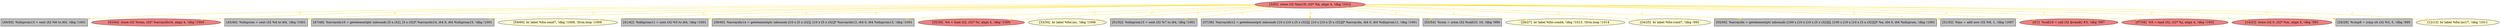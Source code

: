 
digraph G {


node532 [fillcolor=grey,label="[49/50]  %idxprom13 = sext i32 %6 to i64, !dbg !1001",shape=rectangle,style=filled ]
node531 [fillcolor=lightcoral,label="[43/44]  store i32 %rem, i32* %arrayidx16, align 4, !dbg !1005",shape=ellipse,style=filled ]
node530 [fillcolor=grey,label="[45/46]  %idxprom = sext i32 %4 to i64, !dbg !1001",shape=rectangle,style=filled ]
node529 [fillcolor=grey,label="[47/48]  %arrayidx16 = getelementptr inbounds [5 x i32], [5 x i32]* %arrayidx14, i64 0, i64 %idxprom15, !dbg !1001",shape=rectangle,style=filled ]
node528 [fillcolor=lemonchiffon,label="[59/60]  br label %for.cond7, !dbg !1008, !llvm.loop !1009",shape=ellipse,style=filled ]
node516 [fillcolor=grey,label="[41/42]  %idxprom11 = sext i32 %5 to i64, !dbg !1001",shape=rectangle,style=filled ]
node515 [fillcolor=grey,label="[39/40]  %arrayidx14 = getelementptr inbounds [10 x [5 x i32]], [10 x [5 x i32]]* %arrayidx12, i64 0, i64 %idxprom13, !dbg !1001",shape=rectangle,style=filled ]
node513 [fillcolor=lightcoral,label="[35/36]  %4 = load i32, i32* %i, align 4, !dbg !1000",shape=ellipse,style=filled ]
node512 [fillcolor=lemonchiffon,label="[33/34]  br label %for.inc, !dbg !1006",shape=ellipse,style=filled ]
node518 [fillcolor=grey,label="[51/52]  %idxprom15 = sext i32 %7 to i64, !dbg !1001",shape=rectangle,style=filled ]
node514 [fillcolor=grey,label="[37/38]  %arrayidx12 = getelementptr inbounds [10 x [10 x [5 x i32]]], [10 x [10 x [5 x i32]]]* %arrayidx, i64 0, i64 %idxprom11, !dbg !1001",shape=rectangle,style=filled ]
node519 [fillcolor=grey,label="[53/54]  %rem = srem i32 %call10, 10, !dbg !999",shape=rectangle,style=filled ]
node521 [fillcolor=lemonchiffon,label="[26/27]  br label %for.cond4, !dbg !1013, !llvm.loop !1014",shape=ellipse,style=filled ]
node533 [fillcolor=lemonchiffon,label="[24/25]  br label %for.cond7, !dbg !992",shape=ellipse,style=filled ]
node524 [fillcolor=grey,label="[55/56]  %arrayidx = getelementptr inbounds [100 x [10 x [10 x [5 x i32]]]], [100 x [10 x [10 x [5 x i32]]]]* %a, i64 0, i64 %idxprom, !dbg !1001",shape=rectangle,style=filled ]
node525 [fillcolor=grey,label="[31/32]  %inc = add nsw i32 %8, 1, !dbg !1007",shape=rectangle,style=filled ]
node522 [fillcolor=lightcoral,label="[0/1]  %call10 = call i32 @rand() #3, !dbg !997",shape=ellipse,style=filled ]
node526 [fillcolor=lightcoral,label="[57/58]  %5 = load i32, i32* %j, align 4, !dbg !1002",shape=ellipse,style=filled ]
node517 [fillcolor=lightcoral,label="[14/23]  store i32 0, i32* %m, align 4, !dbg !991",shape=ellipse,style=filled ]
node520 [fillcolor=grey,label="[28/29]  %cmp8 = icmp slt i32 %3, 5, !dbg !995",shape=rectangle,style=filled ]
node523 [fillcolor=lemonchiffon,label="[12/13]  br label %for.inc17, !dbg !1011",shape=ellipse,style=filled ]
node527 [fillcolor=lightcoral,label="[2/65]  store i32 %inc18, i32* %k, align 4, !dbg !1012",shape=ellipse,style=filled ]

node527->node530 [style=solid,color=gold,label="C",penwidth=1.0,fontcolor=gold ]
node527->node524 [style=solid,color=gold,label="C",penwidth=1.0,fontcolor=gold ]
node527->node519 [style=solid,color=gold,label="C",penwidth=1.0,fontcolor=gold ]
node527->node517 [style=solid,color=gold,label="C",penwidth=1.0,fontcolor=gold ]
node527->node523 [style=solid,color=gold,label="C",penwidth=1.0,fontcolor=gold ]
node527->node533 [style=solid,color=gold,label="C",penwidth=1.0,fontcolor=gold ]
node527->node532 [style=solid,color=gold,label="C",penwidth=1.0,fontcolor=gold ]
node527->node514 [style=solid,color=gold,label="C",penwidth=1.0,fontcolor=gold ]
node527->node513 [style=solid,color=gold,label="C",penwidth=1.0,fontcolor=gold ]
node527->node529 [style=solid,color=gold,label="C",penwidth=1.0,fontcolor=gold ]
node527->node525 [style=solid,color=gold,label="C",penwidth=1.0,fontcolor=gold ]
node527->node516 [style=solid,color=gold,label="C",penwidth=1.0,fontcolor=gold ]
node527->node515 [style=solid,color=gold,label="C",penwidth=1.0,fontcolor=gold ]
node527->node522 [style=solid,color=gold,label="C",penwidth=1.0,fontcolor=gold ]
node527->node528 [style=solid,color=gold,label="C",penwidth=1.0,fontcolor=gold ]
node527->node531 [style=solid,color=gold,label="C",penwidth=1.0,fontcolor=gold ]
node527->node518 [style=solid,color=gold,label="C",penwidth=1.0,fontcolor=gold ]
node527->node521 [style=solid,color=gold,label="C",penwidth=1.0,fontcolor=gold ]
node527->node512 [style=solid,color=gold,label="C",penwidth=1.0,fontcolor=gold ]
node527->node520 [style=solid,color=gold,label="C",penwidth=1.0,fontcolor=gold ]
node527->node526 [style=solid,color=gold,label="C",penwidth=1.0,fontcolor=gold ]


}

